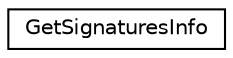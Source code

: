 digraph "Graphical Class Hierarchy"
{
  edge [fontname="Helvetica",fontsize="10",labelfontname="Helvetica",labelfontsize="10"];
  node [fontname="Helvetica",fontsize="10",shape=record];
  rankdir="LR";
  Node0 [label="GetSignaturesInfo",height=0.2,width=0.4,color="black", fillcolor="white", style="filled",URL="$struct_get_signatures_info.html"];
}
